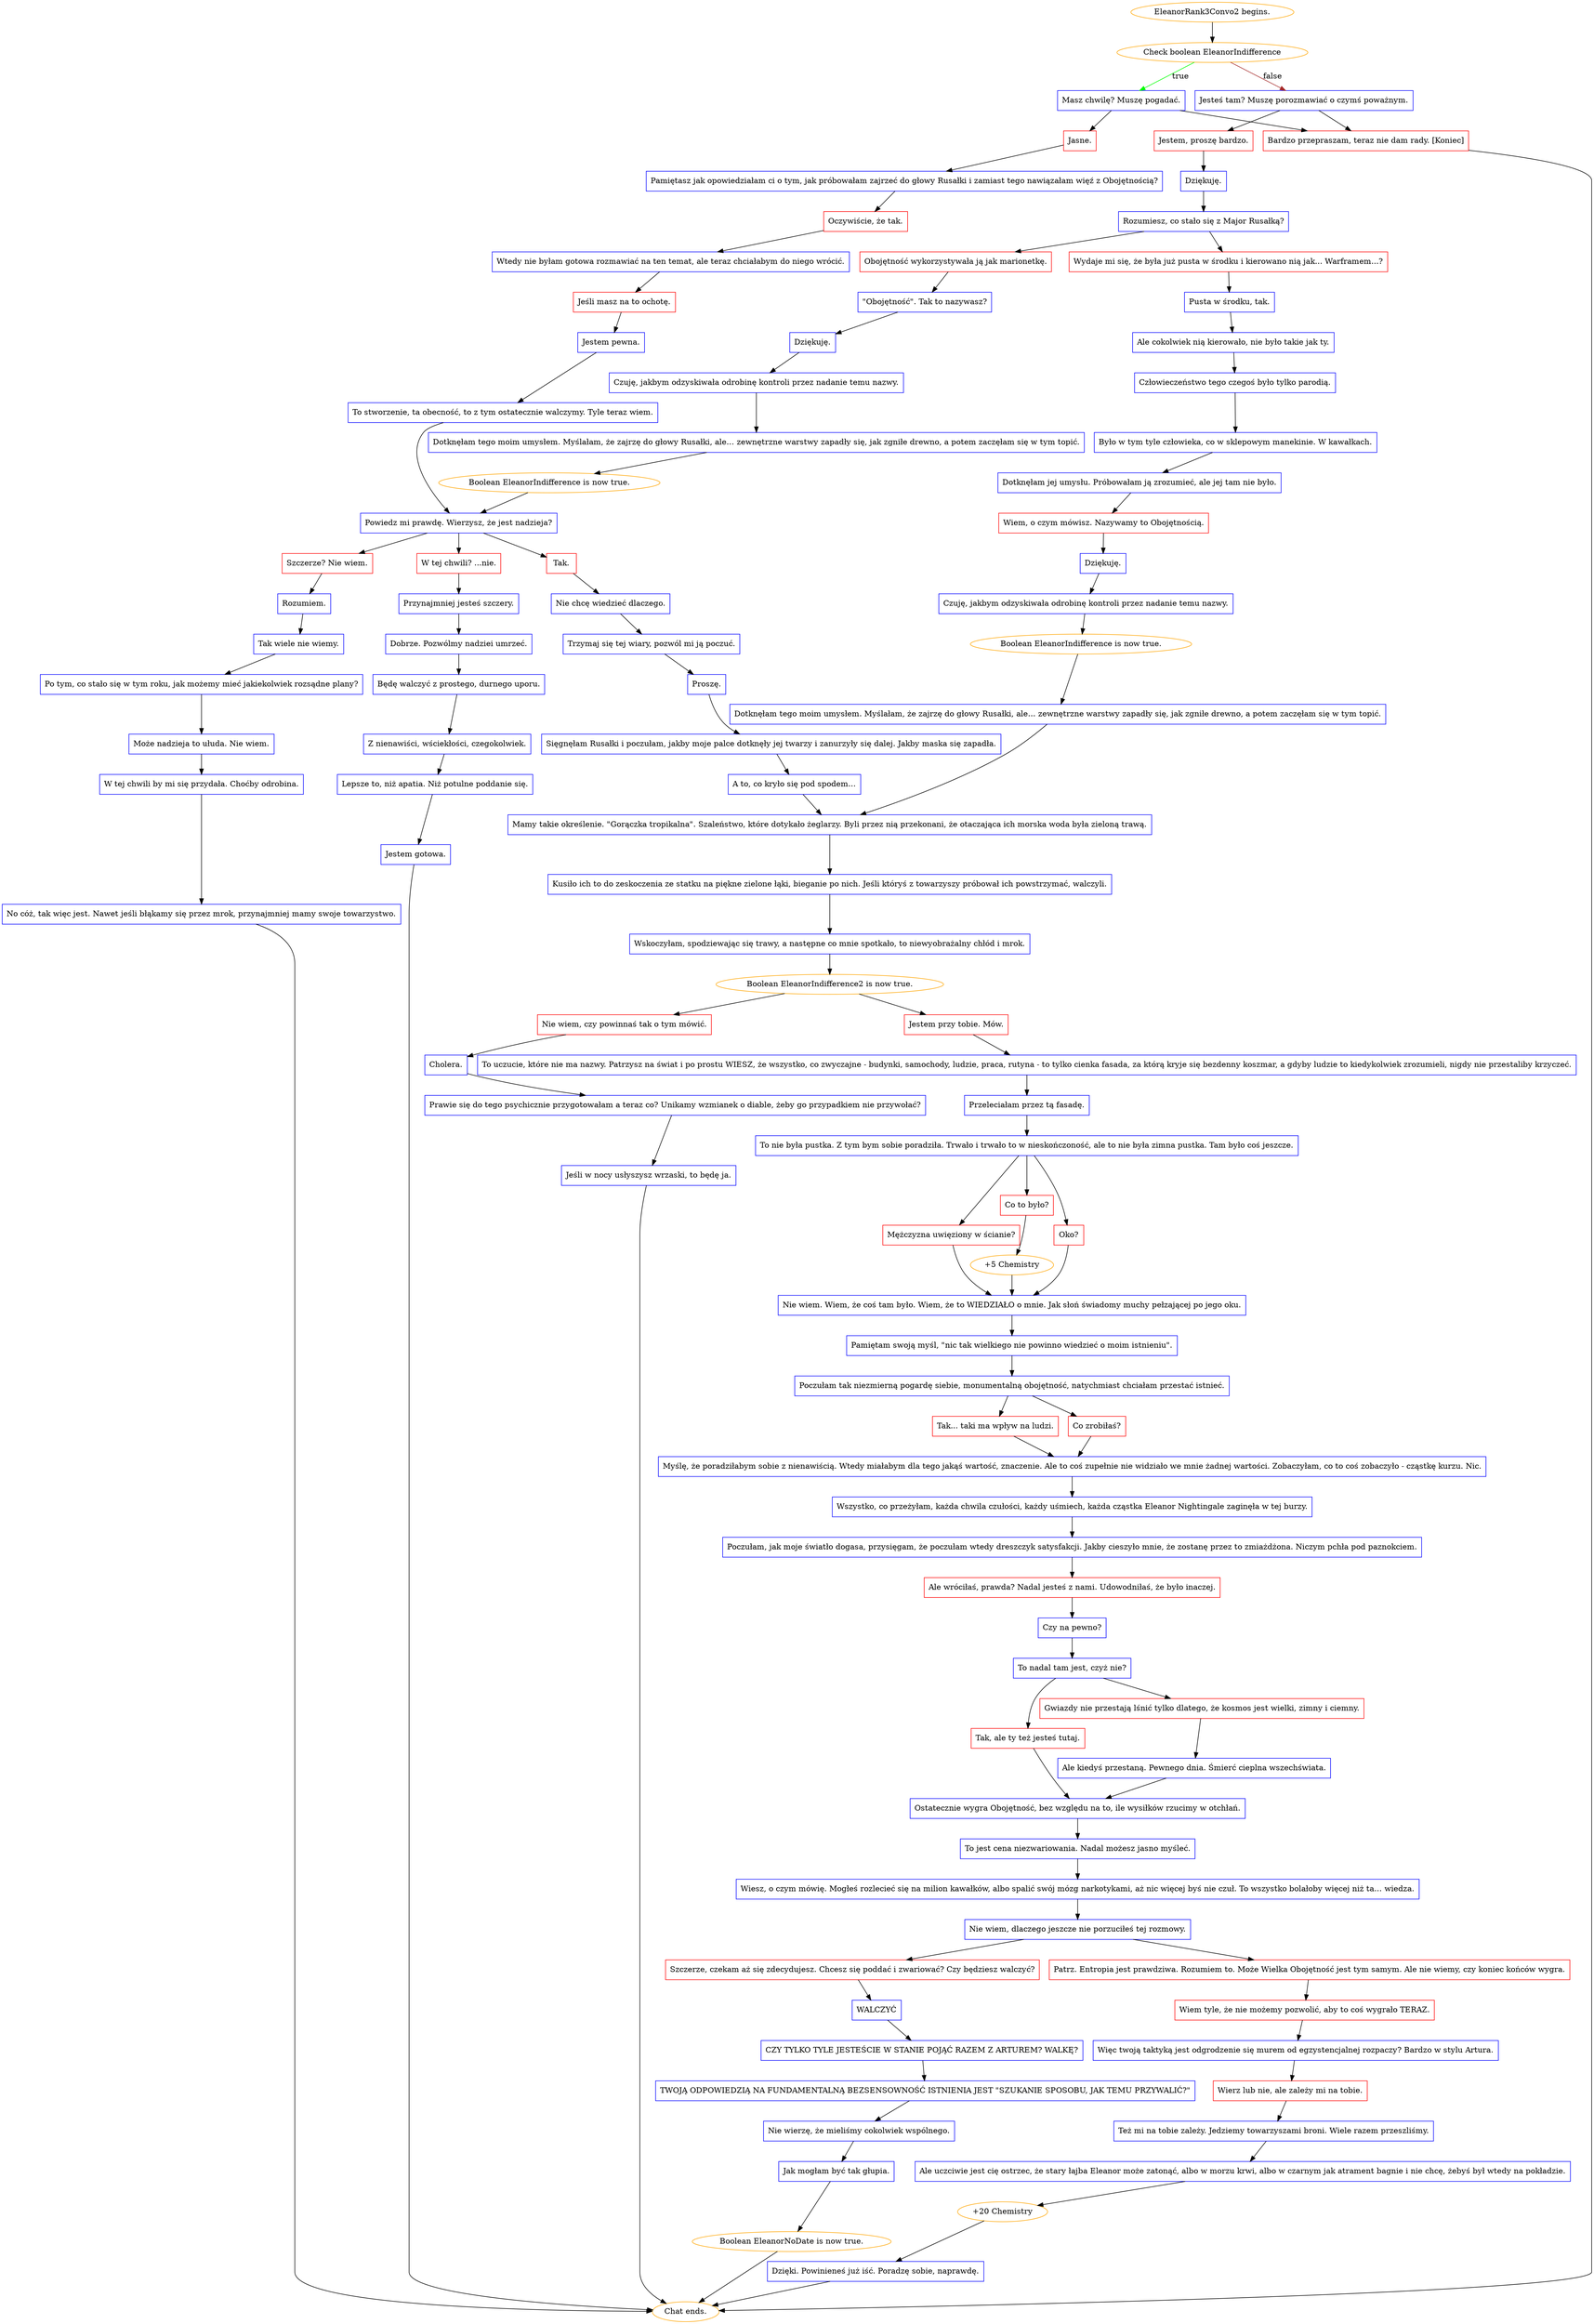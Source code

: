 digraph {
	"EleanorRank3Convo2 begins." [color=orange];
		"EleanorRank3Convo2 begins." -> j3516909029;
	j3516909029 [label="Check boolean EleanorIndifference",color=orange];
		j3516909029 -> j3800728999 [label=true,color=green];
		j3516909029 -> j1102946042 [label=false,color=brown];
	j3800728999 [label="Masz chwilę? Muszę pogadać.",shape=box,color=blue];
		j3800728999 -> j752856915;
		j3800728999 -> j723664436;
	j1102946042 [label="Jesteś tam? Muszę porozmawiać o czymś poważnym.",shape=box,color=blue];
		j1102946042 -> j1558485198;
		j1102946042 -> j723664436;
	j752856915 [label="Jasne.",shape=box,color=red];
		j752856915 -> j1656102462;
	j723664436 [label="Bardzo przepraszam, teraz nie dam rady. [Koniec]",shape=box,color=red];
		j723664436 -> "Chat ends.";
	j1558485198 [label="Jestem, proszę bardzo.",shape=box,color=red];
		j1558485198 -> j482589137;
	j1656102462 [label="Pamiętasz jak opowiedziałam ci o tym, jak próbowałam zajrzeć do głowy Rusałki i zamiast tego nawiązałam więź z Obojętnością?",shape=box,color=blue];
		j1656102462 -> j1015666650;
	"Chat ends." [color=orange];
	j482589137 [label="Dziękuję.",shape=box,color=blue];
		j482589137 -> j132056194;
	j1015666650 [label="Oczywiście, że tak.",shape=box,color=red];
		j1015666650 -> j3931133029;
	j132056194 [label="Rozumiesz, co stało się z Major Rusałką?",shape=box,color=blue];
		j132056194 -> j2422163590;
		j132056194 -> j161677993;
	j3931133029 [label="Wtedy nie byłam gotowa rozmawiać na ten temat, ale teraz chciałabym do niego wrócić.",shape=box,color=blue];
		j3931133029 -> j1518473384;
	j2422163590 [label="Obojętność wykorzystywała ją jak marionetkę.",shape=box,color=red];
		j2422163590 -> j4100028619;
	j161677993 [label="Wydaje mi się, że była już pusta w środku i kierowano nią jak... Warframem...?",shape=box,color=red];
		j161677993 -> j3896933744;
	j1518473384 [label="Jeśli masz na to ochotę.",shape=box,color=red];
		j1518473384 -> j3694645764;
	j4100028619 [label="\"Obojętność\". Tak to nazywasz?",shape=box,color=blue];
		j4100028619 -> j123484225;
	j3896933744 [label="Pusta w środku, tak.",shape=box,color=blue];
		j3896933744 -> j4035387925;
	j3694645764 [label="Jestem pewna.",shape=box,color=blue];
		j3694645764 -> j3987578177;
	j123484225 [label="Dziękuję.",shape=box,color=blue];
		j123484225 -> j511859124;
	j4035387925 [label="Ale cokolwiek nią kierowało, nie było takie jak ty.",shape=box,color=blue];
		j4035387925 -> j183177878;
	j3987578177 [label="To stworzenie, ta obecność, to z tym ostatecznie walczymy. Tyle teraz wiem.",shape=box,color=blue];
		j3987578177 -> j901811877;
	j511859124 [label="Czuję, jakbym odzyskiwała odrobinę kontroli przez nadanie temu nazwy.",shape=box,color=blue];
		j511859124 -> j3029031821;
	j183177878 [label="Człowieczeństwo tego czegoś było tylko parodią.",shape=box,color=blue];
		j183177878 -> j338226533;
	j901811877 [label="Powiedz mi prawdę. Wierzysz, że jest nadzieja?",shape=box,color=blue];
		j901811877 -> j3936859969;
		j901811877 -> j1724100047;
		j901811877 -> j2091362780;
	j3029031821 [label="Dotknęłam tego moim umysłem. Myślałam, że zajrzę do głowy Rusałki, ale… zewnętrzne warstwy zapadły się, jak zgniłe drewno, a potem zaczęłam się w tym topić.",shape=box,color=blue];
		j3029031821 -> j1434256395;
	j338226533 [label="Było w tym tyle człowieka, co w sklepowym manekinie. W kawałkach.",shape=box,color=blue];
		j338226533 -> j189206014;
	j3936859969 [label="W tej chwili? ...nie.",shape=box,color=red];
		j3936859969 -> j3491726499;
	j1724100047 [label="Szczerze? Nie wiem.",shape=box,color=red];
		j1724100047 -> j1392259003;
	j2091362780 [label="Tak.",shape=box,color=red];
		j2091362780 -> j3841718827;
	j1434256395 [label="Boolean EleanorIndifference is now true.",color=orange];
		j1434256395 -> j901811877;
	j189206014 [label="Dotknęłam jej umysłu. Próbowałam ją zrozumieć, ale jej tam nie było.",shape=box,color=blue];
		j189206014 -> j908294532;
	j3491726499 [label="Przynajmniej jesteś szczery.",shape=box,color=blue];
		j3491726499 -> j1123272928;
	j1392259003 [label="Rozumiem.",shape=box,color=blue];
		j1392259003 -> j2889735800;
	j3841718827 [label="Nie chcę wiedzieć dlaczego.",shape=box,color=blue];
		j3841718827 -> j4054691500;
	j908294532 [label="Wiem, o czym mówisz. Nazywamy to Obojętnością.",shape=box,color=red];
		j908294532 -> j2750073110;
	j1123272928 [label="Dobrze. Pozwólmy nadziei umrzeć.",shape=box,color=blue];
		j1123272928 -> j733363960;
	j2889735800 [label="Tak wiele nie wiemy.",shape=box,color=blue];
		j2889735800 -> j584438905;
	j4054691500 [label="Trzymaj się tej wiary, pozwól mi ją poczuć.",shape=box,color=blue];
		j4054691500 -> j3508725090;
	j2750073110 [label="Dziękuję.",shape=box,color=blue];
		j2750073110 -> j2216949806;
	j733363960 [label="Będę walczyć z prostego, durnego uporu.",shape=box,color=blue];
		j733363960 -> j3955646278;
	j584438905 [label="Po tym, co stało się w tym roku, jak możemy mieć jakiekolwiek rozsądne plany?",shape=box,color=blue];
		j584438905 -> j4200286553;
	j3508725090 [label="Proszę.",shape=box,color=blue];
		j3508725090 -> j3595759051;
	j2216949806 [label="Czuję, jakbym odzyskiwała odrobinę kontroli przez nadanie temu nazwy.",shape=box,color=blue];
		j2216949806 -> j1054149242;
	j3955646278 [label="Z nienawiści, wściekłości, czegokolwiek.",shape=box,color=blue];
		j3955646278 -> j630958735;
	j4200286553 [label="Może nadzieja to ułuda. Nie wiem.",shape=box,color=blue];
		j4200286553 -> j977885398;
	j3595759051 [label="Sięgnęłam Rusałki i poczułam, jakby moje palce dotknęły jej twarzy i zanurzyły się dalej. Jakby maska się zapadła.",shape=box,color=blue];
		j3595759051 -> j4164492143;
	j1054149242 [label="Boolean EleanorIndifference is now true.",color=orange];
		j1054149242 -> j535275280;
	j630958735 [label="Lepsze to, niż apatia. Niż potulne poddanie się.",shape=box,color=blue];
		j630958735 -> j4143543339;
	j977885398 [label="W tej chwili by mi się przydała. Choćby odrobina.",shape=box,color=blue];
		j977885398 -> j2818679593;
	j4164492143 [label="A to, co kryło się pod spodem…",shape=box,color=blue];
		j4164492143 -> j1496397750;
	j535275280 [label="Dotknęłam tego moim umysłem. Myślałam, że zajrzę do głowy Rusałki, ale… zewnętrzne warstwy zapadły się, jak zgniłe drewno, a potem zaczęłam się w tym topić.",shape=box,color=blue];
		j535275280 -> j1496397750;
	j4143543339 [label="Jestem gotowa.",shape=box,color=blue];
		j4143543339 -> "Chat ends.";
	j2818679593 [label="No cóż, tak więc jest. Nawet jeśli błąkamy się przez mrok, przynajmniej mamy swoje towarzystwo.",shape=box,color=blue];
		j2818679593 -> "Chat ends.";
	j1496397750 [label="Mamy takie określenie. \"Gorączka tropikalna\". Szaleństwo, które dotykało żeglarzy. Byli przez nią przekonani, że otaczająca ich morska woda była zieloną trawą.",shape=box,color=blue];
		j1496397750 -> j3286333576;
	j3286333576 [label="Kusiło ich to do zeskoczenia ze statku na piękne zielone łąki, bieganie po nich. Jeśli któryś z towarzyszy próbował ich powstrzymać, walczyli.",shape=box,color=blue];
		j3286333576 -> j1553299022;
	j1553299022 [label="Wskoczyłam, spodziewając się trawy, a następne co mnie spotkało, to niewyobrażalny chłód i mrok.",shape=box,color=blue];
		j1553299022 -> j1431067385;
	j1431067385 [label="Boolean EleanorIndifference2 is now true.",color=orange];
		j1431067385 -> j1504493457;
		j1431067385 -> j1644643541;
	j1504493457 [label="Nie wiem, czy powinnaś tak o tym mówić.",shape=box,color=red];
		j1504493457 -> j374101081;
	j1644643541 [label="Jestem przy tobie. Mów.",shape=box,color=red];
		j1644643541 -> j613864192;
	j374101081 [label="Cholera.",shape=box,color=blue];
		j374101081 -> j417639537;
	j613864192 [label="To uczucie, które nie ma nazwy. Patrzysz na świat i po prostu WIESZ, że wszystko, co zwyczajne - budynki, samochody, ludzie, praca, rutyna - to tylko cienka fasada, za którą kryje się bezdenny koszmar, a gdyby ludzie to kiedykolwiek zrozumieli, nigdy nie przestaliby krzyczeć.",shape=box,color=blue];
		j613864192 -> j4199279777;
	j417639537 [label="Prawie się do tego psychicznie przygotowałam a teraz co? Unikamy wzmianek o diable, żeby go przypadkiem nie przywołać?",shape=box,color=blue];
		j417639537 -> j1139767644;
	j4199279777 [label="Przeleciałam przez tą fasadę.",shape=box,color=blue];
		j4199279777 -> j3474238976;
	j1139767644 [label="Jeśli w nocy usłyszysz wrzaski, to będę ja.",shape=box,color=blue];
		j1139767644 -> "Chat ends.";
	j3474238976 [label="To nie była pustka. Z tym bym sobie poradziła. Trwało i trwało to w nieskończoność, ale to nie była zimna pustka. Tam było coś jeszcze.",shape=box,color=blue];
		j3474238976 -> j3468608014;
		j3474238976 -> j1291217264;
		j3474238976 -> j2963157797;
	j3468608014 [label="Oko?",shape=box,color=red];
		j3468608014 -> j1183072614;
	j1291217264 [label="Mężczyzna uwięziony w ścianie?",shape=box,color=red];
		j1291217264 -> j1183072614;
	j2963157797 [label="Co to było?",shape=box,color=red];
		j2963157797 -> j3745298564;
	j1183072614 [label="Nie wiem. Wiem, że coś tam było. Wiem, że to WIEDZIAŁO o mnie. Jak słoń świadomy muchy pełzającej po jego oku.",shape=box,color=blue];
		j1183072614 -> j514241254;
	j3745298564 [label="+5 Chemistry",color=orange];
		j3745298564 -> j1183072614;
	j514241254 [label="Pamiętam swoją myśl, \"nic tak wielkiego nie powinno wiedzieć o moim istnieniu\".",shape=box,color=blue];
		j514241254 -> j2952338675;
	j2952338675 [label="Poczułam tak niezmierną pogardę siebie, monumentalną obojętność, natychmiast chciałam przestać istnieć.",shape=box,color=blue];
		j2952338675 -> j1706588517;
		j2952338675 -> j996606580;
	j1706588517 [label="Tak... taki ma wpływ na ludzi.",shape=box,color=red];
		j1706588517 -> j3671896589;
	j996606580 [label="Co zrobiłaś?",shape=box,color=red];
		j996606580 -> j3671896589;
	j3671896589 [label="Myślę, że poradziłabym sobie z nienawiścią. Wtedy miałabym dla tego jakąś wartość, znaczenie. Ale to coś zupełnie nie widziało we mnie żadnej wartości. Zobaczyłam, co to coś zobaczyło - cząstkę kurzu. Nic.",shape=box,color=blue];
		j3671896589 -> j1905920943;
	j1905920943 [label="Wszystko, co przeżyłam, każda chwila czułości, każdy uśmiech, każda cząstka Eleanor Nightingale zaginęła w tej burzy.",shape=box,color=blue];
		j1905920943 -> j3948745787;
	j3948745787 [label="Poczułam, jak moje światło dogasa, przysięgam, że poczułam wtedy dreszczyk satysfakcji. Jakby cieszyło mnie, że zostanę przez to zmiażdżona. Niczym pchła pod paznokciem.",shape=box,color=blue];
		j3948745787 -> j3795578345;
	j3795578345 [label="Ale wróciłaś, prawda? Nadal jesteś z nami. Udowodniłaś, że było inaczej.",shape=box,color=red];
		j3795578345 -> j2971918928;
	j2971918928 [label="Czy na pewno?",shape=box,color=blue];
		j2971918928 -> j1715994579;
	j1715994579 [label="To nadal tam jest, czyż nie?",shape=box,color=blue];
		j1715994579 -> j2982510149;
		j1715994579 -> j3684989149;
	j2982510149 [label="Tak, ale ty też jesteś tutaj.",shape=box,color=red];
		j2982510149 -> j3304547773;
	j3684989149 [label="Gwiazdy nie przestają lśnić tylko dlatego, że kosmos jest wielki, zimny i ciemny.",shape=box,color=red];
		j3684989149 -> j1554650788;
	j3304547773 [label="Ostatecznie wygra Obojętność, bez względu na to, ile wysiłków rzucimy w otchłań.",shape=box,color=blue];
		j3304547773 -> j200538168;
	j1554650788 [label="Ale kiedyś przestaną. Pewnego dnia. Śmierć cieplna wszechświata.",shape=box,color=blue];
		j1554650788 -> j3304547773;
	j200538168 [label="To jest cena niezwariowania. Nadal możesz jasno myśleć.",shape=box,color=blue];
		j200538168 -> j1902968219;
	j1902968219 [label="Wiesz, o czym mówię. Mogłeś rozlecieć się na milion kawałków, albo spalić swój mózg narkotykami, aż nic więcej byś nie czuł. To wszystko bolałoby więcej niż ta… wiedza.",shape=box,color=blue];
		j1902968219 -> j3124044853;
	j3124044853 [label="Nie wiem, dlaczego jeszcze nie porzuciłeś tej rozmowy.",shape=box,color=blue];
		j3124044853 -> j3525774096;
		j3124044853 -> j884837301;
	j3525774096 [label="Patrz. Entropia jest prawdziwa. Rozumiem to. Może Wielka Obojętność jest tym samym. Ale nie wiemy, czy koniec końców wygra.",shape=box,color=red];
		j3525774096 -> j3813113136;
	j884837301 [label="Szczerze, czekam aż się zdecydujesz. Chcesz się poddać i zwariować? Czy będziesz walczyć?",shape=box,color=red];
		j884837301 -> j1536030658;
	j3813113136 [label="Wiem tyle, że nie możemy pozwolić, aby to coś wygrało TERAZ.",shape=box,color=red];
		j3813113136 -> j2417702412;
	j1536030658 [label="WALCZYĆ",shape=box,color=blue];
		j1536030658 -> j1007873111;
	j2417702412 [label="Więc twoją taktyką jest odgrodzenie się murem od egzystencjalnej rozpaczy? Bardzo w stylu Artura.",shape=box,color=blue];
		j2417702412 -> j3832550063;
	j1007873111 [label="CZY TYLKO TYLE JESTEŚCIE W STANIE POJĄĆ RAZEM Z ARTUREM? WALKĘ?",shape=box,color=blue];
		j1007873111 -> j315673594;
	j3832550063 [label="Wierz lub nie, ale zależy mi na tobie.",shape=box,color=red];
		j3832550063 -> j3151677547;
	j315673594 [label="TWOJĄ ODPOWIEDZIĄ NA FUNDAMENTALNĄ BEZSENSOWNOŚĆ ISTNIENIA JEST \"SZUKANIE SPOSOBU, JAK TEMU PRZYWALIĆ?\"",shape=box,color=blue];
		j315673594 -> j3581829091;
	j3151677547 [label="Też mi na tobie zależy. Jedziemy towarzyszami broni. Wiele razem przeszliśmy.",shape=box,color=blue];
		j3151677547 -> j1526871198;
	j3581829091 [label="Nie wierzę, że mieliśmy cokolwiek wspólnego.",shape=box,color=blue];
		j3581829091 -> j119655794;
	j1526871198 [label="Ale uczciwie jest cię ostrzec, że stary łajba Eleanor może zatonąć, albo w morzu krwi, albo w czarnym jak atrament bagnie i nie chcę, żebyś był wtedy na pokładzie.",shape=box,color=blue];
		j1526871198 -> j3803852718;
	j119655794 [label="Jak mogłam być tak głupia.",shape=box,color=blue];
		j119655794 -> j2728200779;
	j3803852718 [label="+20 Chemistry",color=orange];
		j3803852718 -> j1884557685;
	j2728200779 [label="Boolean EleanorNoDate is now true.",color=orange];
		j2728200779 -> "Chat ends.";
	j1884557685 [label="Dzięki. Powinieneś już iść. Poradzę sobie, naprawdę.",shape=box,color=blue];
		j1884557685 -> "Chat ends.";
}